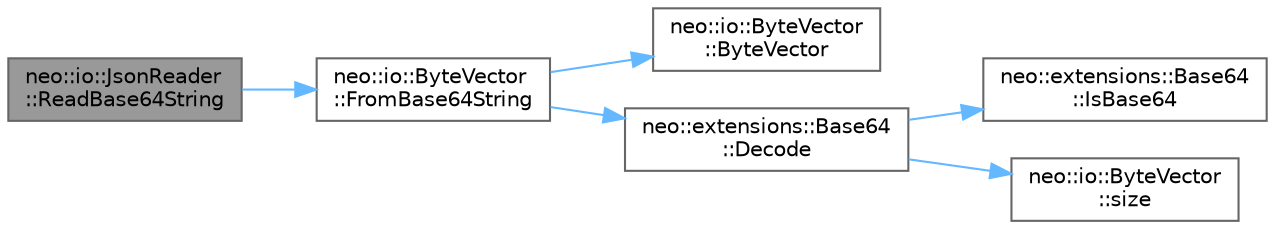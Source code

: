 digraph "neo::io::JsonReader::ReadBase64String"
{
 // LATEX_PDF_SIZE
  bgcolor="transparent";
  edge [fontname=Helvetica,fontsize=10,labelfontname=Helvetica,labelfontsize=10];
  node [fontname=Helvetica,fontsize=10,shape=box,height=0.2,width=0.4];
  rankdir="LR";
  Node1 [id="Node000001",label="neo::io::JsonReader\l::ReadBase64String",height=0.2,width=0.4,color="gray40", fillcolor="grey60", style="filled", fontcolor="black",tooltip="Reads a base64 string from the JSON and decodes it to a byte array."];
  Node1 -> Node2 [id="edge6_Node000001_Node000002",color="steelblue1",style="solid",tooltip=" "];
  Node2 [id="Node000002",label="neo::io::ByteVector\l::FromBase64String",height=0.2,width=0.4,color="grey40", fillcolor="white", style="filled",URL="$classneo_1_1io_1_1_byte_vector.html#ae1cb153c598175f93fe0b61d69198052",tooltip="Creates a ByteVector from a base64 string."];
  Node2 -> Node3 [id="edge7_Node000002_Node000003",color="steelblue1",style="solid",tooltip=" "];
  Node3 [id="Node000003",label="neo::io::ByteVector\l::ByteVector",height=0.2,width=0.4,color="grey40", fillcolor="white", style="filled",URL="$classneo_1_1io_1_1_byte_vector.html#a8428939dbf8d0f3bf4047d1e2ee4e7a2",tooltip="Constructs an empty ByteVector."];
  Node2 -> Node4 [id="edge8_Node000002_Node000004",color="steelblue1",style="solid",tooltip=" "];
  Node4 [id="Node000004",label="neo::extensions::Base64\l::Decode",height=0.2,width=0.4,color="grey40", fillcolor="white", style="filled",URL="$classneo_1_1extensions_1_1_base64.html#a7ae5c48df0d9fcddadb6da6a61cbdb34",tooltip="Decodes a base64 string to a byte vector."];
  Node4 -> Node5 [id="edge9_Node000004_Node000005",color="steelblue1",style="solid",tooltip=" "];
  Node5 [id="Node000005",label="neo::extensions::Base64\l::IsBase64",height=0.2,width=0.4,color="grey40", fillcolor="white", style="filled",URL="$classneo_1_1extensions_1_1_base64.html#a06f5d55c4fa99013b96fd0f13e35fb8a",tooltip=" "];
  Node4 -> Node6 [id="edge10_Node000004_Node000006",color="steelblue1",style="solid",tooltip=" "];
  Node6 [id="Node000006",label="neo::io::ByteVector\l::size",height=0.2,width=0.4,color="grey40", fillcolor="white", style="filled",URL="$classneo_1_1io_1_1_byte_vector.html#aa810a2a94af643c2ec1e2400da53d3d7",tooltip="Gets the size of the ByteVector (STL compatibility)."];
}
